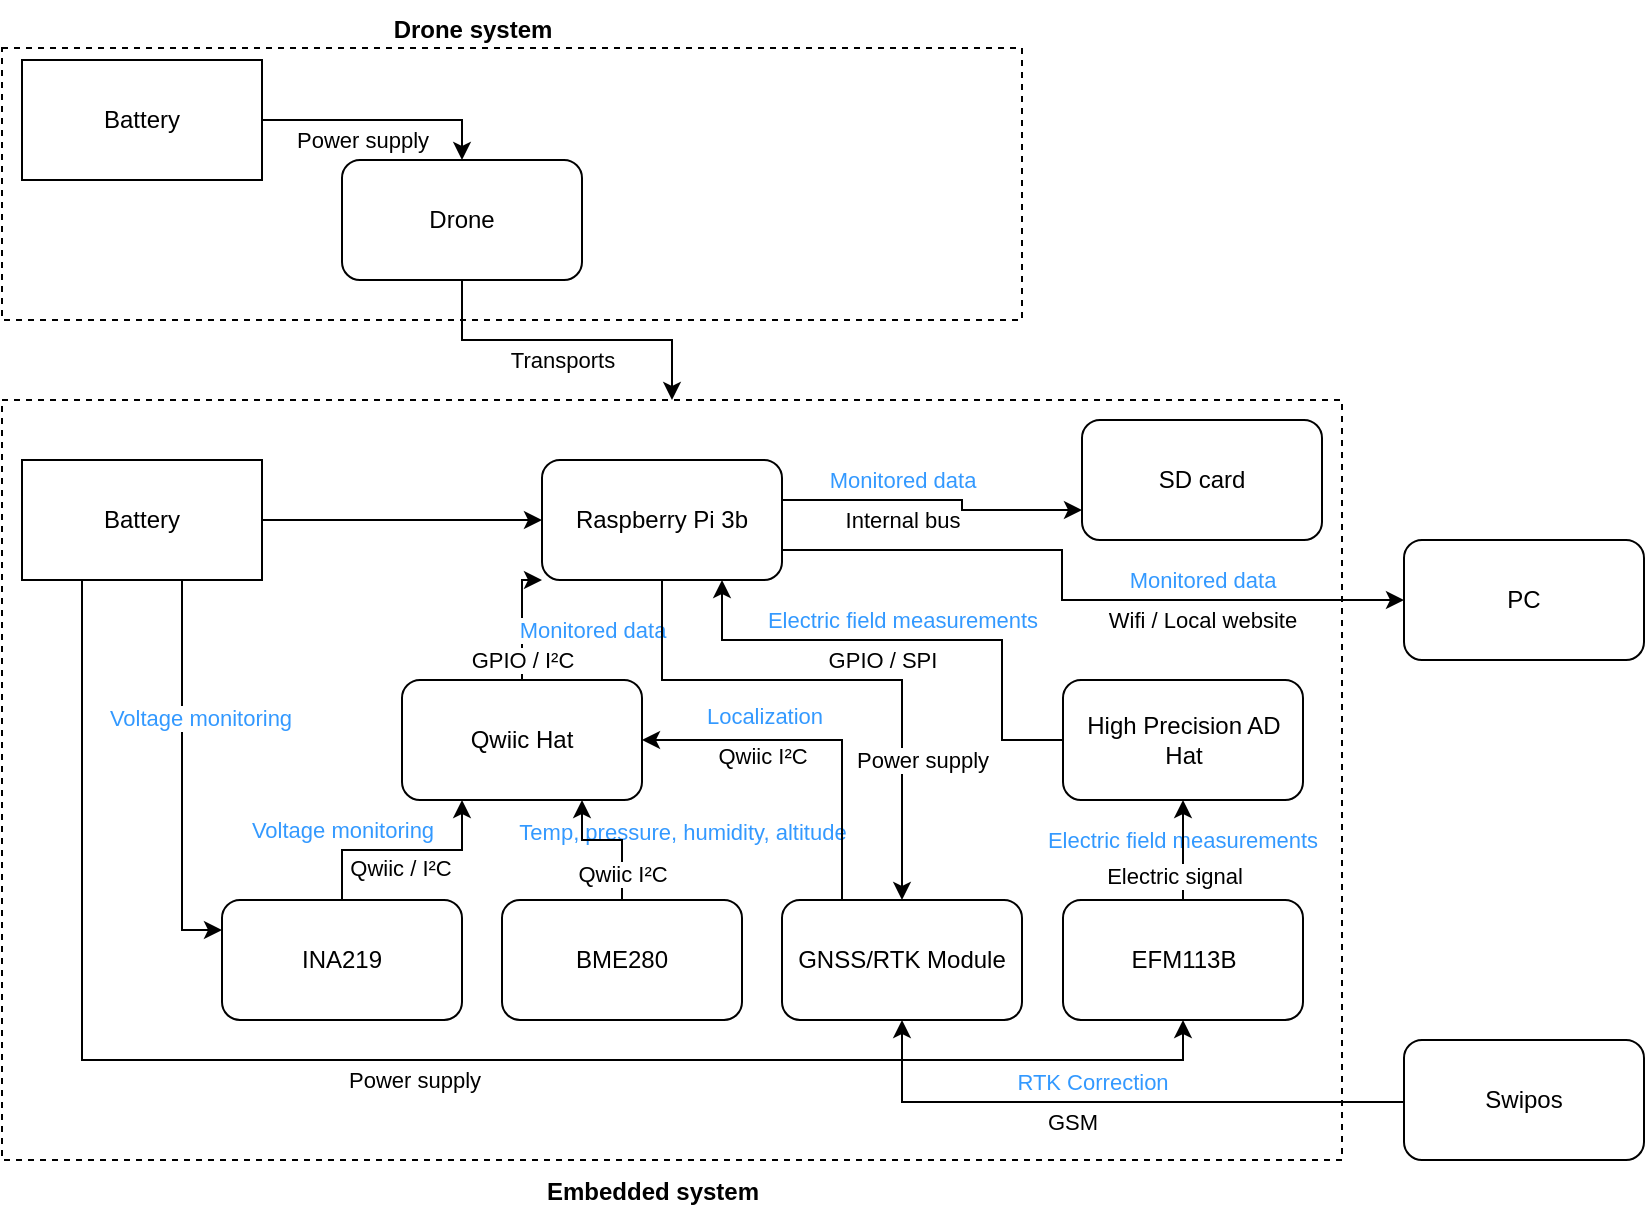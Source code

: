 <mxfile version="20.2.7" type="device"><diagram id="AvVN9DUn0CAPkpMafGbz" name="Page-1"><mxGraphModel dx="1165" dy="597" grid="1" gridSize="10" guides="1" tooltips="1" connect="1" arrows="1" fold="1" page="1" pageScale="1" pageWidth="850" pageHeight="1100" math="0" shadow="0"><root><mxCell id="0"/><mxCell id="1" parent="0"/><mxCell id="1tYavomdFCM77gMyva7n-68" value="" style="rounded=0;whiteSpace=wrap;html=1;fontColor=#3399FF;dashed=1;" parent="1" vertex="1"><mxGeometry x="20" y="24" width="510" height="136" as="geometry"/></mxCell><mxCell id="1tYavomdFCM77gMyva7n-61" value="" style="rounded=0;whiteSpace=wrap;html=1;fontColor=#3399FF;dashed=1;" parent="1" vertex="1"><mxGeometry x="20" y="200" width="670" height="380" as="geometry"/></mxCell><mxCell id="1tYavomdFCM77gMyva7n-1" value="&lt;div&gt;Drone&lt;/div&gt;" style="rounded=1;whiteSpace=wrap;html=1;" parent="1" vertex="1"><mxGeometry x="190" y="80" width="120" height="60" as="geometry"/></mxCell><mxCell id="1tYavomdFCM77gMyva7n-20" value="GPIO / I²C" style="edgeStyle=orthogonalEdgeStyle;rounded=0;orthogonalLoop=1;jettySize=auto;html=1;exitX=0;exitY=1;exitDx=0;exitDy=0;startArrow=classic;startFill=1;endArrow=none;endFill=0;entryX=0.5;entryY=0;entryDx=0;entryDy=0;" parent="1" source="1tYavomdFCM77gMyva7n-2" edge="1" target="1tYavomdFCM77gMyva7n-22"><mxGeometry x="0.667" relative="1" as="geometry"><mxPoint x="320" y="340" as="targetPoint"/><Array as="points"><mxPoint x="280" y="290"/></Array><mxPoint as="offset"/></mxGeometry></mxCell><mxCell id="1tYavomdFCM77gMyva7n-24" value="&lt;div&gt;GPIO / SPI&lt;/div&gt;" style="edgeStyle=orthogonalEdgeStyle;rounded=0;orthogonalLoop=1;jettySize=auto;html=1;exitX=0.75;exitY=1;exitDx=0;exitDy=0;startArrow=classic;startFill=1;endArrow=none;endFill=0;" parent="1" source="1tYavomdFCM77gMyva7n-2" target="1tYavomdFCM77gMyva7n-23" edge="1"><mxGeometry x="-0.122" y="-10" relative="1" as="geometry"><Array as="points"><mxPoint x="380" y="320"/><mxPoint x="520" y="320"/><mxPoint x="520" y="370"/></Array><mxPoint as="offset"/></mxGeometry></mxCell><mxCell id="1tYavomdFCM77gMyva7n-41" value="&lt;div&gt;Internal bus&lt;/div&gt;" style="edgeStyle=orthogonalEdgeStyle;rounded=0;orthogonalLoop=1;jettySize=auto;html=1;exitX=1;exitY=0.25;exitDx=0;exitDy=0;startArrow=none;startFill=0;endArrow=classic;endFill=1;entryX=0;entryY=0.75;entryDx=0;entryDy=0;" parent="1" target="1tYavomdFCM77gMyva7n-44" edge="1" source="1tYavomdFCM77gMyva7n-2"><mxGeometry x="-0.188" y="-10" relative="1" as="geometry"><mxPoint x="670" y="230" as="targetPoint"/><mxPoint x="410" y="245" as="sourcePoint"/><Array as="points"><mxPoint x="410" y="250"/><mxPoint x="500" y="250"/><mxPoint x="500" y="255"/></Array><mxPoint as="offset"/></mxGeometry></mxCell><mxCell id="1tYavomdFCM77gMyva7n-49" value="&lt;div&gt;Monitored data&lt;/div&gt;" style="edgeLabel;html=1;align=center;verticalAlign=middle;resizable=0;points=[];fontColor=#3399FF;" parent="1tYavomdFCM77gMyva7n-41" vertex="1" connectable="0"><mxGeometry x="0.353" y="-2" relative="1" as="geometry"><mxPoint x="-38" y="-17" as="offset"/></mxGeometry></mxCell><mxCell id="1tYavomdFCM77gMyva7n-50" value="&lt;div&gt;Monitored data&lt;/div&gt;" style="edgeLabel;html=1;align=center;verticalAlign=middle;resizable=0;points=[];fontColor=#3399FF;" parent="1tYavomdFCM77gMyva7n-41" vertex="1" connectable="0"><mxGeometry x="0.353" y="-2" relative="1" as="geometry"><mxPoint x="112" y="33" as="offset"/></mxGeometry></mxCell><mxCell id="1tYavomdFCM77gMyva7n-52" value="&lt;div&gt;Electric field measurements&lt;/div&gt;" style="edgeLabel;html=1;align=center;verticalAlign=middle;resizable=0;points=[];fontColor=#3399FF;" parent="1tYavomdFCM77gMyva7n-41" vertex="1" connectable="0"><mxGeometry x="0.353" y="-2" relative="1" as="geometry"><mxPoint x="-38" y="53" as="offset"/></mxGeometry></mxCell><mxCell id="1tYavomdFCM77gMyva7n-54" value="&lt;div&gt;Monitored data&lt;/div&gt;" style="edgeLabel;html=1;align=center;verticalAlign=middle;resizable=0;points=[];fontColor=#3399FF;" parent="1tYavomdFCM77gMyva7n-41" vertex="1" connectable="0"><mxGeometry x="0.353" y="-2" relative="1" as="geometry"><mxPoint x="-193" y="58" as="offset"/></mxGeometry></mxCell><mxCell id="1tYavomdFCM77gMyva7n-55" value="Temp, pressure, humidity, altitude" style="edgeLabel;html=1;align=center;verticalAlign=middle;resizable=0;points=[];fontColor=#3399FF;" parent="1tYavomdFCM77gMyva7n-41" vertex="1" connectable="0"><mxGeometry x="0.353" y="-2" relative="1" as="geometry"><mxPoint x="-148" y="159" as="offset"/></mxGeometry></mxCell><mxCell id="1tYavomdFCM77gMyva7n-51" value="&lt;div&gt;Electric field measurements&lt;/div&gt;" style="edgeLabel;html=1;align=center;verticalAlign=middle;resizable=0;points=[];fontColor=#3399FF;" parent="1tYavomdFCM77gMyva7n-41" vertex="1" connectable="0"><mxGeometry x="0.353" y="-2" relative="1" as="geometry"><mxPoint x="102" y="163" as="offset"/></mxGeometry></mxCell><mxCell id="1tYavomdFCM77gMyva7n-43" style="edgeStyle=orthogonalEdgeStyle;rounded=0;orthogonalLoop=1;jettySize=auto;html=1;exitX=1;exitY=0.75;exitDx=0;exitDy=0;startArrow=none;startFill=0;endArrow=classic;endFill=1;entryX=0;entryY=0.5;entryDx=0;entryDy=0;" parent="1" source="1tYavomdFCM77gMyva7n-2" target="1tYavomdFCM77gMyva7n-45" edge="1"><mxGeometry relative="1" as="geometry"><mxPoint x="680" y="300" as="targetPoint"/><Array as="points"><mxPoint x="550" y="275"/><mxPoint x="550" y="300"/></Array></mxGeometry></mxCell><mxCell id="1tYavomdFCM77gMyva7n-46" value="Wifi / Local website" style="edgeLabel;html=1;align=center;verticalAlign=middle;resizable=0;points=[];" parent="1tYavomdFCM77gMyva7n-43" vertex="1" connectable="0"><mxGeometry x="0.2" relative="1" as="geometry"><mxPoint x="33" y="10" as="offset"/></mxGeometry></mxCell><mxCell id="OASWtWGlE9SJ4583rU_7-2" style="edgeStyle=orthogonalEdgeStyle;rounded=0;orthogonalLoop=1;jettySize=auto;html=1;exitX=0.5;exitY=1;exitDx=0;exitDy=0;" edge="1" parent="1" source="1tYavomdFCM77gMyva7n-2" target="1tYavomdFCM77gMyva7n-7"><mxGeometry relative="1" as="geometry"><mxPoint x="480" y="180" as="targetPoint"/><mxPoint x="410" y="230" as="sourcePoint"/><Array as="points"><mxPoint x="350" y="340"/><mxPoint x="470" y="340"/></Array></mxGeometry></mxCell><mxCell id="1tYavomdFCM77gMyva7n-2" value="Raspberry Pi 3b" style="rounded=1;whiteSpace=wrap;html=1;" parent="1" vertex="1"><mxGeometry x="290" y="230" width="120" height="60" as="geometry"/></mxCell><mxCell id="1tYavomdFCM77gMyva7n-5" style="edgeStyle=orthogonalEdgeStyle;rounded=0;orthogonalLoop=1;jettySize=auto;html=1;exitX=1;exitY=0.5;exitDx=0;exitDy=0;entryX=0.5;entryY=0;entryDx=0;entryDy=0;" parent="1" source="1tYavomdFCM77gMyva7n-3" target="1tYavomdFCM77gMyva7n-1" edge="1"><mxGeometry relative="1" as="geometry"><Array as="points"><mxPoint x="250" y="60"/></Array></mxGeometry></mxCell><mxCell id="OASWtWGlE9SJ4583rU_7-6" value="Power supply" style="edgeLabel;html=1;align=center;verticalAlign=middle;resizable=0;points=[];" vertex="1" connectable="0" parent="1tYavomdFCM77gMyva7n-5"><mxGeometry x="0.088" relative="1" as="geometry"><mxPoint x="-16" y="10" as="offset"/></mxGeometry></mxCell><mxCell id="OASWtWGlE9SJ4583rU_7-7" value="Power supply" style="edgeLabel;html=1;align=center;verticalAlign=middle;resizable=0;points=[];" vertex="1" connectable="0" parent="1tYavomdFCM77gMyva7n-5"><mxGeometry x="0.088" relative="1" as="geometry"><mxPoint x="264" y="320" as="offset"/></mxGeometry></mxCell><mxCell id="1tYavomdFCM77gMyva7n-3" value="Battery" style="rounded=0;whiteSpace=wrap;html=1;" parent="1" vertex="1"><mxGeometry x="30" y="30" width="120" height="60" as="geometry"/></mxCell><mxCell id="1tYavomdFCM77gMyva7n-12" style="edgeStyle=orthogonalEdgeStyle;rounded=0;orthogonalLoop=1;jettySize=auto;html=1;exitX=0.25;exitY=1;exitDx=0;exitDy=0;entryX=1;entryY=0.5;entryDx=0;entryDy=0;" parent="1" source="1tYavomdFCM77gMyva7n-7" target="1tYavomdFCM77gMyva7n-22" edge="1"><mxGeometry relative="1" as="geometry"><mxPoint x="350" y="370" as="targetPoint"/><Array as="points"><mxPoint x="440" y="370"/></Array><mxPoint x="450" y="150" as="sourcePoint"/></mxGeometry></mxCell><mxCell id="1tYavomdFCM77gMyva7n-7" value="&lt;div&gt;GNSS/RTK Module&lt;/div&gt;" style="rounded=1;whiteSpace=wrap;html=1;" parent="1" vertex="1"><mxGeometry x="410" y="450" width="120" height="60" as="geometry"/></mxCell><mxCell id="1tYavomdFCM77gMyva7n-15" style="edgeStyle=orthogonalEdgeStyle;rounded=0;orthogonalLoop=1;jettySize=auto;html=1;exitX=1;exitY=0.5;exitDx=0;exitDy=0;entryX=0;entryY=0.5;entryDx=0;entryDy=0;" parent="1" source="1tYavomdFCM77gMyva7n-14" target="1tYavomdFCM77gMyva7n-2" edge="1"><mxGeometry relative="1" as="geometry"/></mxCell><mxCell id="1tYavomdFCM77gMyva7n-40" value="&lt;div&gt;Power supply&lt;/div&gt;" style="edgeStyle=orthogonalEdgeStyle;rounded=0;orthogonalLoop=1;jettySize=auto;html=1;exitX=0.25;exitY=1;exitDx=0;exitDy=0;entryX=0.5;entryY=1;entryDx=0;entryDy=0;startArrow=none;startFill=0;endArrow=classic;endFill=1;" parent="1" source="1tYavomdFCM77gMyva7n-14" target="1tYavomdFCM77gMyva7n-32" edge="1"><mxGeometry y="-10" relative="1" as="geometry"><mxPoint as="offset"/></mxGeometry></mxCell><mxCell id="1tYavomdFCM77gMyva7n-14" value="Battery" style="rounded=0;whiteSpace=wrap;html=1;" parent="1" vertex="1"><mxGeometry x="30" y="230" width="120" height="60" as="geometry"/></mxCell><mxCell id="1tYavomdFCM77gMyva7n-18" style="edgeStyle=orthogonalEdgeStyle;rounded=0;orthogonalLoop=1;jettySize=auto;html=1;exitX=0;exitY=0.5;exitDx=0;exitDy=0;entryX=0.5;entryY=1;entryDx=0;entryDy=0;" parent="1" source="1tYavomdFCM77gMyva7n-17" target="1tYavomdFCM77gMyva7n-7" edge="1"><mxGeometry relative="1" as="geometry"><Array as="points"><mxPoint x="470" y="551"/></Array></mxGeometry></mxCell><mxCell id="1tYavomdFCM77gMyva7n-19" value="&lt;div&gt;RTK Correction&lt;/div&gt;" style="edgeLabel;html=1;align=center;verticalAlign=middle;resizable=0;points=[];fontColor=#3399FF;" parent="1tYavomdFCM77gMyva7n-18" vertex="1" connectable="0"><mxGeometry x="0.143" y="-4" relative="1" as="geometry"><mxPoint x="10" y="-6" as="offset"/></mxGeometry></mxCell><mxCell id="1tYavomdFCM77gMyva7n-47" value="&lt;div&gt;GSM&lt;/div&gt;" style="edgeLabel;html=1;align=center;verticalAlign=middle;resizable=0;points=[];fontColor=#000000;" parent="1tYavomdFCM77gMyva7n-18" vertex="1" connectable="0"><mxGeometry x="0.143" y="2" relative="1" as="geometry"><mxPoint y="8" as="offset"/></mxGeometry></mxCell><mxCell id="1tYavomdFCM77gMyva7n-17" value="Swipos" style="rounded=1;whiteSpace=wrap;html=1;" parent="1" vertex="1"><mxGeometry x="721" y="520" width="120" height="60" as="geometry"/></mxCell><mxCell id="1tYavomdFCM77gMyva7n-35" style="edgeStyle=orthogonalEdgeStyle;rounded=0;orthogonalLoop=1;jettySize=auto;html=1;exitX=0;exitY=0.25;exitDx=0;exitDy=0;startArrow=classic;startFill=1;endArrow=none;endFill=0;" parent="1" source="1tYavomdFCM77gMyva7n-21" edge="1"><mxGeometry relative="1" as="geometry"><mxPoint x="110" y="290" as="targetPoint"/><Array as="points"><mxPoint x="110" y="455"/><mxPoint x="110" y="291"/></Array></mxGeometry></mxCell><mxCell id="1tYavomdFCM77gMyva7n-36" value="Voltage monitoring" style="edgeLabel;html=1;align=center;verticalAlign=middle;resizable=0;points=[];fontColor=#3399FF;" parent="1tYavomdFCM77gMyva7n-35" vertex="1" connectable="0"><mxGeometry x="-0.104" y="2" relative="1" as="geometry"><mxPoint x="11" y="-39" as="offset"/></mxGeometry></mxCell><mxCell id="1tYavomdFCM77gMyva7n-56" value="Voltage monitoring" style="edgeLabel;html=1;align=center;verticalAlign=middle;resizable=0;points=[];fontColor=#3399FF;" parent="1tYavomdFCM77gMyva7n-35" vertex="1" connectable="0"><mxGeometry x="-0.104" y="2" relative="1" as="geometry"><mxPoint x="82" y="17" as="offset"/></mxGeometry></mxCell><mxCell id="1tYavomdFCM77gMyva7n-21" value="INA219" style="rounded=1;whiteSpace=wrap;html=1;" parent="1" vertex="1"><mxGeometry x="130" y="450" width="120" height="60" as="geometry"/></mxCell><mxCell id="1tYavomdFCM77gMyva7n-27" style="edgeStyle=orthogonalEdgeStyle;rounded=0;orthogonalLoop=1;jettySize=auto;html=1;exitX=0.25;exitY=1;exitDx=0;exitDy=0;entryX=0.5;entryY=0;entryDx=0;entryDy=0;startArrow=classic;startFill=1;endArrow=none;endFill=0;" parent="1" source="1tYavomdFCM77gMyva7n-22" target="1tYavomdFCM77gMyva7n-21" edge="1"><mxGeometry relative="1" as="geometry"/></mxCell><mxCell id="1tYavomdFCM77gMyva7n-28" value="&lt;div&gt;Qwiic / I²C&lt;/div&gt;" style="edgeLabel;html=1;align=center;verticalAlign=middle;resizable=0;points=[];" parent="1tYavomdFCM77gMyva7n-27" vertex="1" connectable="0"><mxGeometry x="0.244" y="4" relative="1" as="geometry"><mxPoint x="12" y="5" as="offset"/></mxGeometry></mxCell><mxCell id="1tYavomdFCM77gMyva7n-30" style="edgeStyle=orthogonalEdgeStyle;rounded=0;orthogonalLoop=1;jettySize=auto;html=1;exitX=0.75;exitY=1;exitDx=0;exitDy=0;entryX=0.5;entryY=0;entryDx=0;entryDy=0;verticalAlign=middle;startArrow=classic;startFill=1;endArrow=none;endFill=0;" parent="1" source="1tYavomdFCM77gMyva7n-22" target="1tYavomdFCM77gMyva7n-29" edge="1"><mxGeometry relative="1" as="geometry"><Array as="points"><mxPoint x="310" y="420"/><mxPoint x="330" y="420"/></Array></mxGeometry></mxCell><mxCell id="1tYavomdFCM77gMyva7n-31" value="Qwiic I²C" style="edgeLabel;html=1;align=center;verticalAlign=middle;resizable=0;points=[];" parent="1tYavomdFCM77gMyva7n-30" vertex="1" connectable="0"><mxGeometry x="0.333" y="-1" relative="1" as="geometry"><mxPoint x="1" y="10" as="offset"/></mxGeometry></mxCell><mxCell id="1tYavomdFCM77gMyva7n-22" value="Qwiic Hat" style="rounded=1;whiteSpace=wrap;html=1;" parent="1" vertex="1"><mxGeometry x="220" y="340" width="120" height="60" as="geometry"/></mxCell><mxCell id="1tYavomdFCM77gMyva7n-33" value="&lt;div&gt;Electric signal&lt;/div&gt;" style="edgeStyle=orthogonalEdgeStyle;rounded=0;orthogonalLoop=1;jettySize=auto;html=1;exitX=0.5;exitY=1;exitDx=0;exitDy=0;entryX=0.5;entryY=0;entryDx=0;entryDy=0;startArrow=classic;startFill=1;endArrow=none;endFill=0;" parent="1" edge="1" target="1tYavomdFCM77gMyva7n-32" source="1tYavomdFCM77gMyva7n-23"><mxGeometry x="0.5" y="-6" relative="1" as="geometry"><mxPoint x="615.5" y="400" as="sourcePoint"/><mxPoint x="615.5" y="440" as="targetPoint"/><mxPoint x="1" as="offset"/></mxGeometry></mxCell><mxCell id="1tYavomdFCM77gMyva7n-23" value="&lt;div&gt;High Precision AD Hat&lt;/div&gt;" style="rounded=1;whiteSpace=wrap;html=1;" parent="1" vertex="1"><mxGeometry x="550.5" y="340" width="120" height="60" as="geometry"/></mxCell><mxCell id="1tYavomdFCM77gMyva7n-29" value="&lt;div&gt;BME280&lt;/div&gt;" style="rounded=1;whiteSpace=wrap;html=1;" parent="1" vertex="1"><mxGeometry x="270" y="450" width="120" height="60" as="geometry"/></mxCell><mxCell id="1tYavomdFCM77gMyva7n-32" value="EFM113B" style="rounded=1;whiteSpace=wrap;html=1;" parent="1" vertex="1"><mxGeometry x="550.5" y="450" width="120" height="60" as="geometry"/></mxCell><mxCell id="1tYavomdFCM77gMyva7n-44" value="&lt;div&gt;SD card &lt;br&gt;&lt;/div&gt;" style="rounded=1;whiteSpace=wrap;html=1;" parent="1" vertex="1"><mxGeometry x="560" y="210" width="120" height="60" as="geometry"/></mxCell><mxCell id="1tYavomdFCM77gMyva7n-45" value="PC" style="rounded=1;whiteSpace=wrap;html=1;" parent="1" vertex="1"><mxGeometry x="721" y="270" width="120" height="60" as="geometry"/></mxCell><mxCell id="1tYavomdFCM77gMyva7n-48" value="&lt;div&gt;Localization&lt;/div&gt;" style="edgeLabel;html=1;align=center;verticalAlign=middle;resizable=0;points=[];fontColor=#3399FF;" parent="1" vertex="1" connectable="0"><mxGeometry x="400" y="330" as="geometry"><mxPoint x="1" y="28" as="offset"/></mxGeometry></mxCell><mxCell id="1tYavomdFCM77gMyva7n-67" value="Embedded system" style="text;html=1;align=center;verticalAlign=middle;resizable=0;points=[];autosize=1;strokeColor=none;fillColor=none;fontColor=#000000;fontStyle=1" parent="1" vertex="1"><mxGeometry x="280" y="581" width="130" height="30" as="geometry"/></mxCell><mxCell id="1tYavomdFCM77gMyva7n-69" value="&lt;div&gt;Drone system&lt;/div&gt;" style="text;html=1;align=center;verticalAlign=middle;resizable=0;points=[];autosize=1;strokeColor=none;fillColor=none;fontColor=#000000;fontStyle=1" parent="1" vertex="1"><mxGeometry x="200" width="110" height="30" as="geometry"/></mxCell><mxCell id="1tYavomdFCM77gMyva7n-70" value="&lt;div&gt;Transports&lt;br&gt;&lt;/div&gt;" style="edgeStyle=orthogonalEdgeStyle;rounded=0;orthogonalLoop=1;jettySize=auto;html=1;exitX=0.5;exitY=1;exitDx=0;exitDy=0;fontColor=#000000;startArrow=none;startFill=0;endArrow=classic;endFill=1;" parent="1" source="1tYavomdFCM77gMyva7n-1" target="1tYavomdFCM77gMyva7n-61" edge="1"><mxGeometry x="-0.03" y="-9" relative="1" as="geometry"><mxPoint x="248" y="180" as="targetPoint"/><mxPoint y="1" as="offset"/></mxGeometry></mxCell><mxCell id="OASWtWGlE9SJ4583rU_7-4" value="Qwiic I²C" style="edgeLabel;html=1;align=center;verticalAlign=middle;resizable=0;points=[];" vertex="1" connectable="0" parent="1"><mxGeometry x="340" y="430" as="geometry"><mxPoint x="60" y="-52" as="offset"/></mxGeometry></mxCell></root></mxGraphModel></diagram></mxfile>